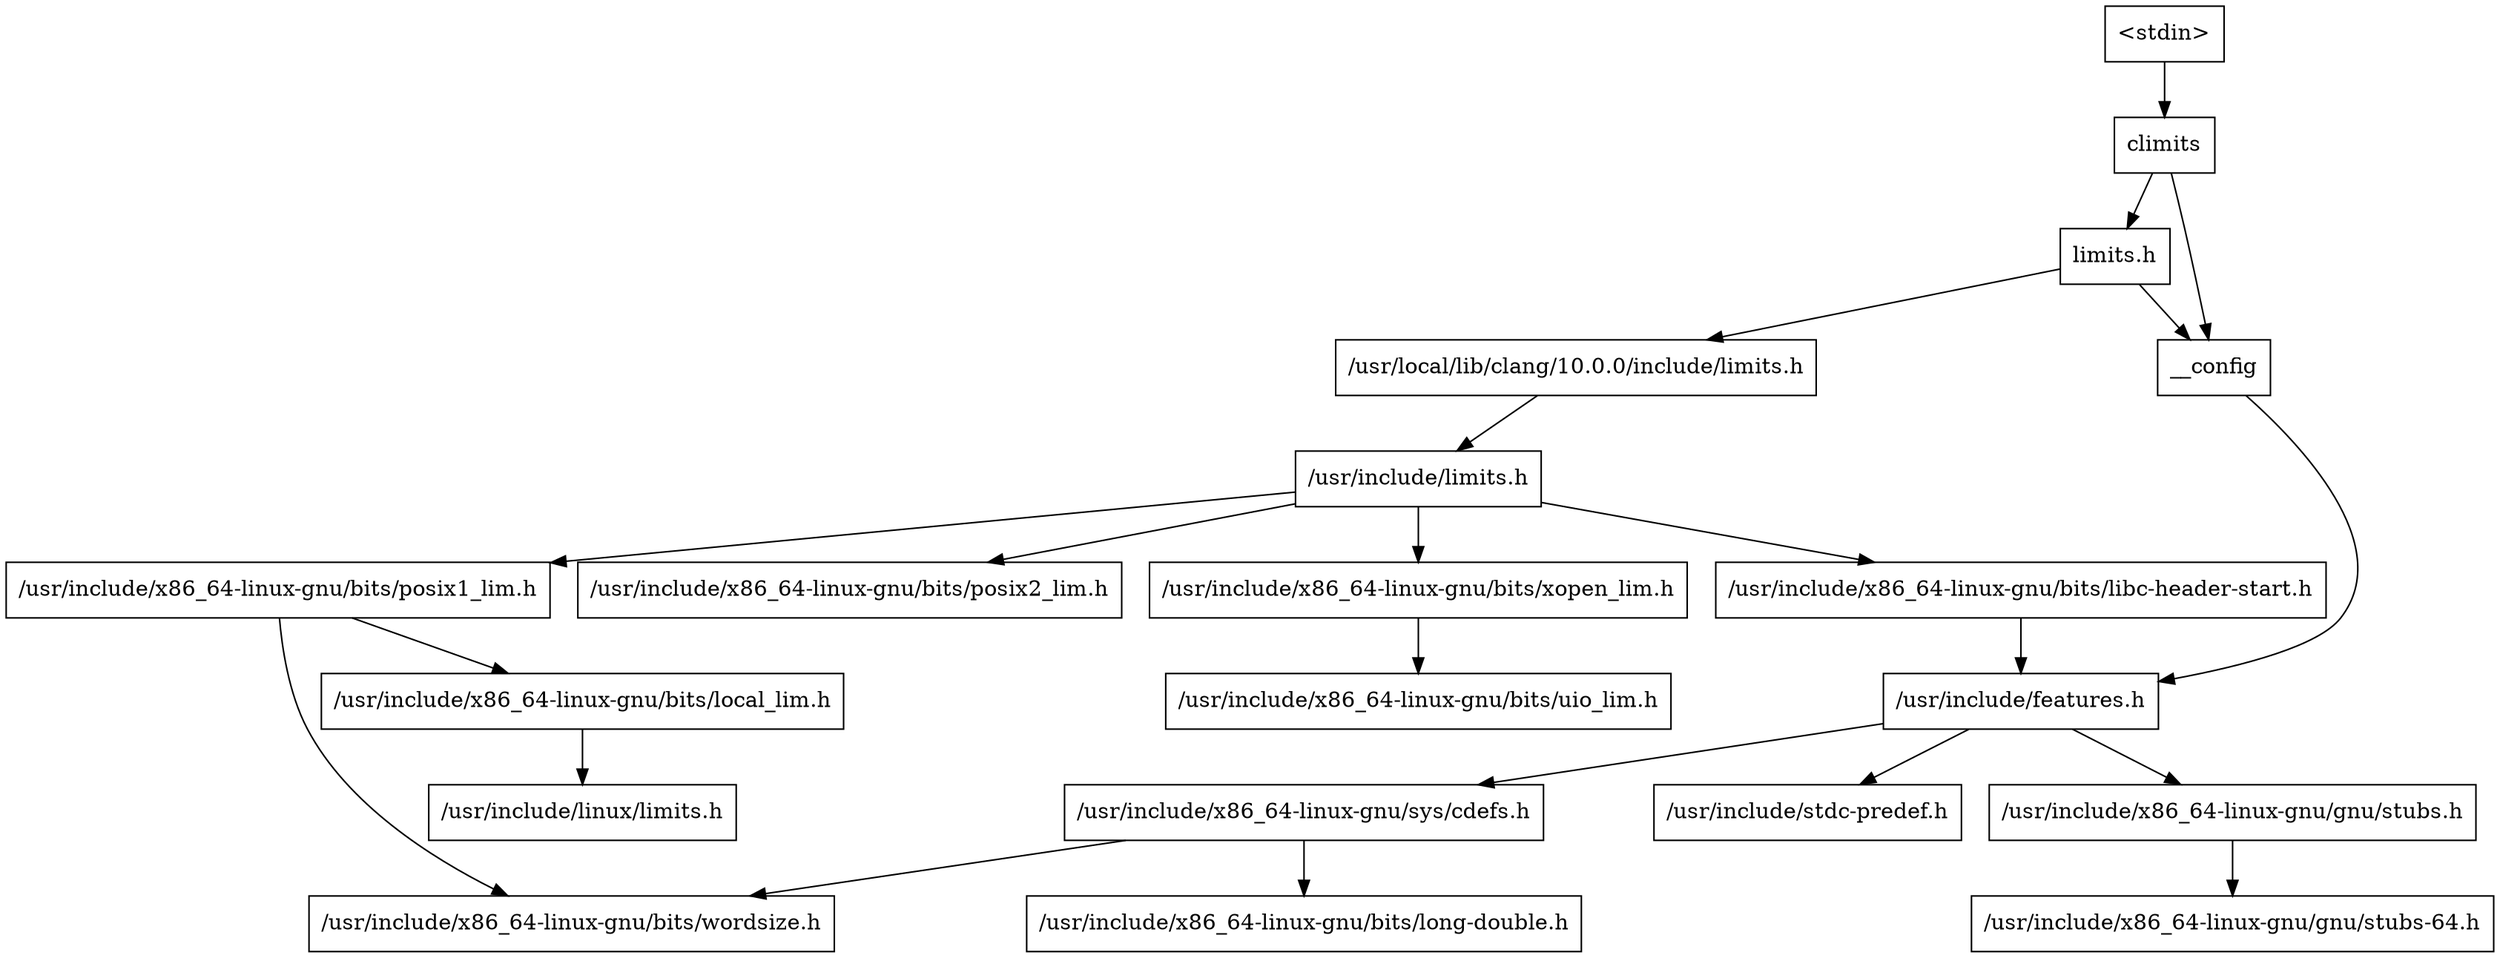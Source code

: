 digraph "dependencies" {
  header_0 [ shape="box", label="\<stdin\>" ];
  header_1 [ shape="box", label="climits" ];
  header_11 [ shape="box", label="limits.h" ];
  header_12 [ shape="box", label="/usr/local/lib/clang/10.0.0/include/limits.h" ];
  header_13 [ shape="box", label="/usr/include/limits.h" ];
  header_14 [ shape="box", label="/usr/include/x86_64-linux-gnu/bits/libc-header-start.h" ];
  header_15 [ shape="box", label="/usr/include/x86_64-linux-gnu/bits/posix1_lim.h" ];
  header_16 [ shape="box", label="/usr/include/x86_64-linux-gnu/bits/local_lim.h" ];
  header_17 [ shape="box", label="/usr/include/linux/limits.h" ];
  header_18 [ shape="box", label="/usr/include/x86_64-linux-gnu/bits/posix2_lim.h" ];
  header_19 [ shape="box", label="/usr/include/x86_64-linux-gnu/bits/xopen_lim.h" ];
  header_2 [ shape="box", label="__config" ];
  header_20 [ shape="box", label="/usr/include/x86_64-linux-gnu/bits/uio_lim.h" ];
  header_3 [ shape="box", label="/usr/include/features.h" ];
  header_4 [ shape="box", label="/usr/include/stdc-predef.h" ];
  header_5 [ shape="box", label="/usr/include/x86_64-linux-gnu/sys/cdefs.h" ];
  header_6 [ shape="box", label="/usr/include/x86_64-linux-gnu/bits/wordsize.h" ];
  header_7 [ shape="box", label="/usr/include/x86_64-linux-gnu/bits/long-double.h" ];
  header_8 [ shape="box", label="/usr/include/x86_64-linux-gnu/gnu/stubs.h" ];
  header_9 [ shape="box", label="/usr/include/x86_64-linux-gnu/gnu/stubs-64.h" ];
  header_14 -> header_3;
  header_15 -> header_6;
  header_15 -> header_16;
  header_16 -> header_17;
  header_11 -> header_2;
  header_11 -> header_12;
  header_12 -> header_13;
  header_13 -> header_14;
  header_13 -> header_15;
  header_13 -> header_18;
  header_13 -> header_19;
  header_19 -> header_20;
  header_5 -> header_6;
  header_5 -> header_7;
  header_2 -> header_3;
  header_3 -> header_4;
  header_3 -> header_5;
  header_3 -> header_8;
  header_0 -> header_1;
  header_1 -> header_2;
  header_1 -> header_11;
  header_8 -> header_9;
}